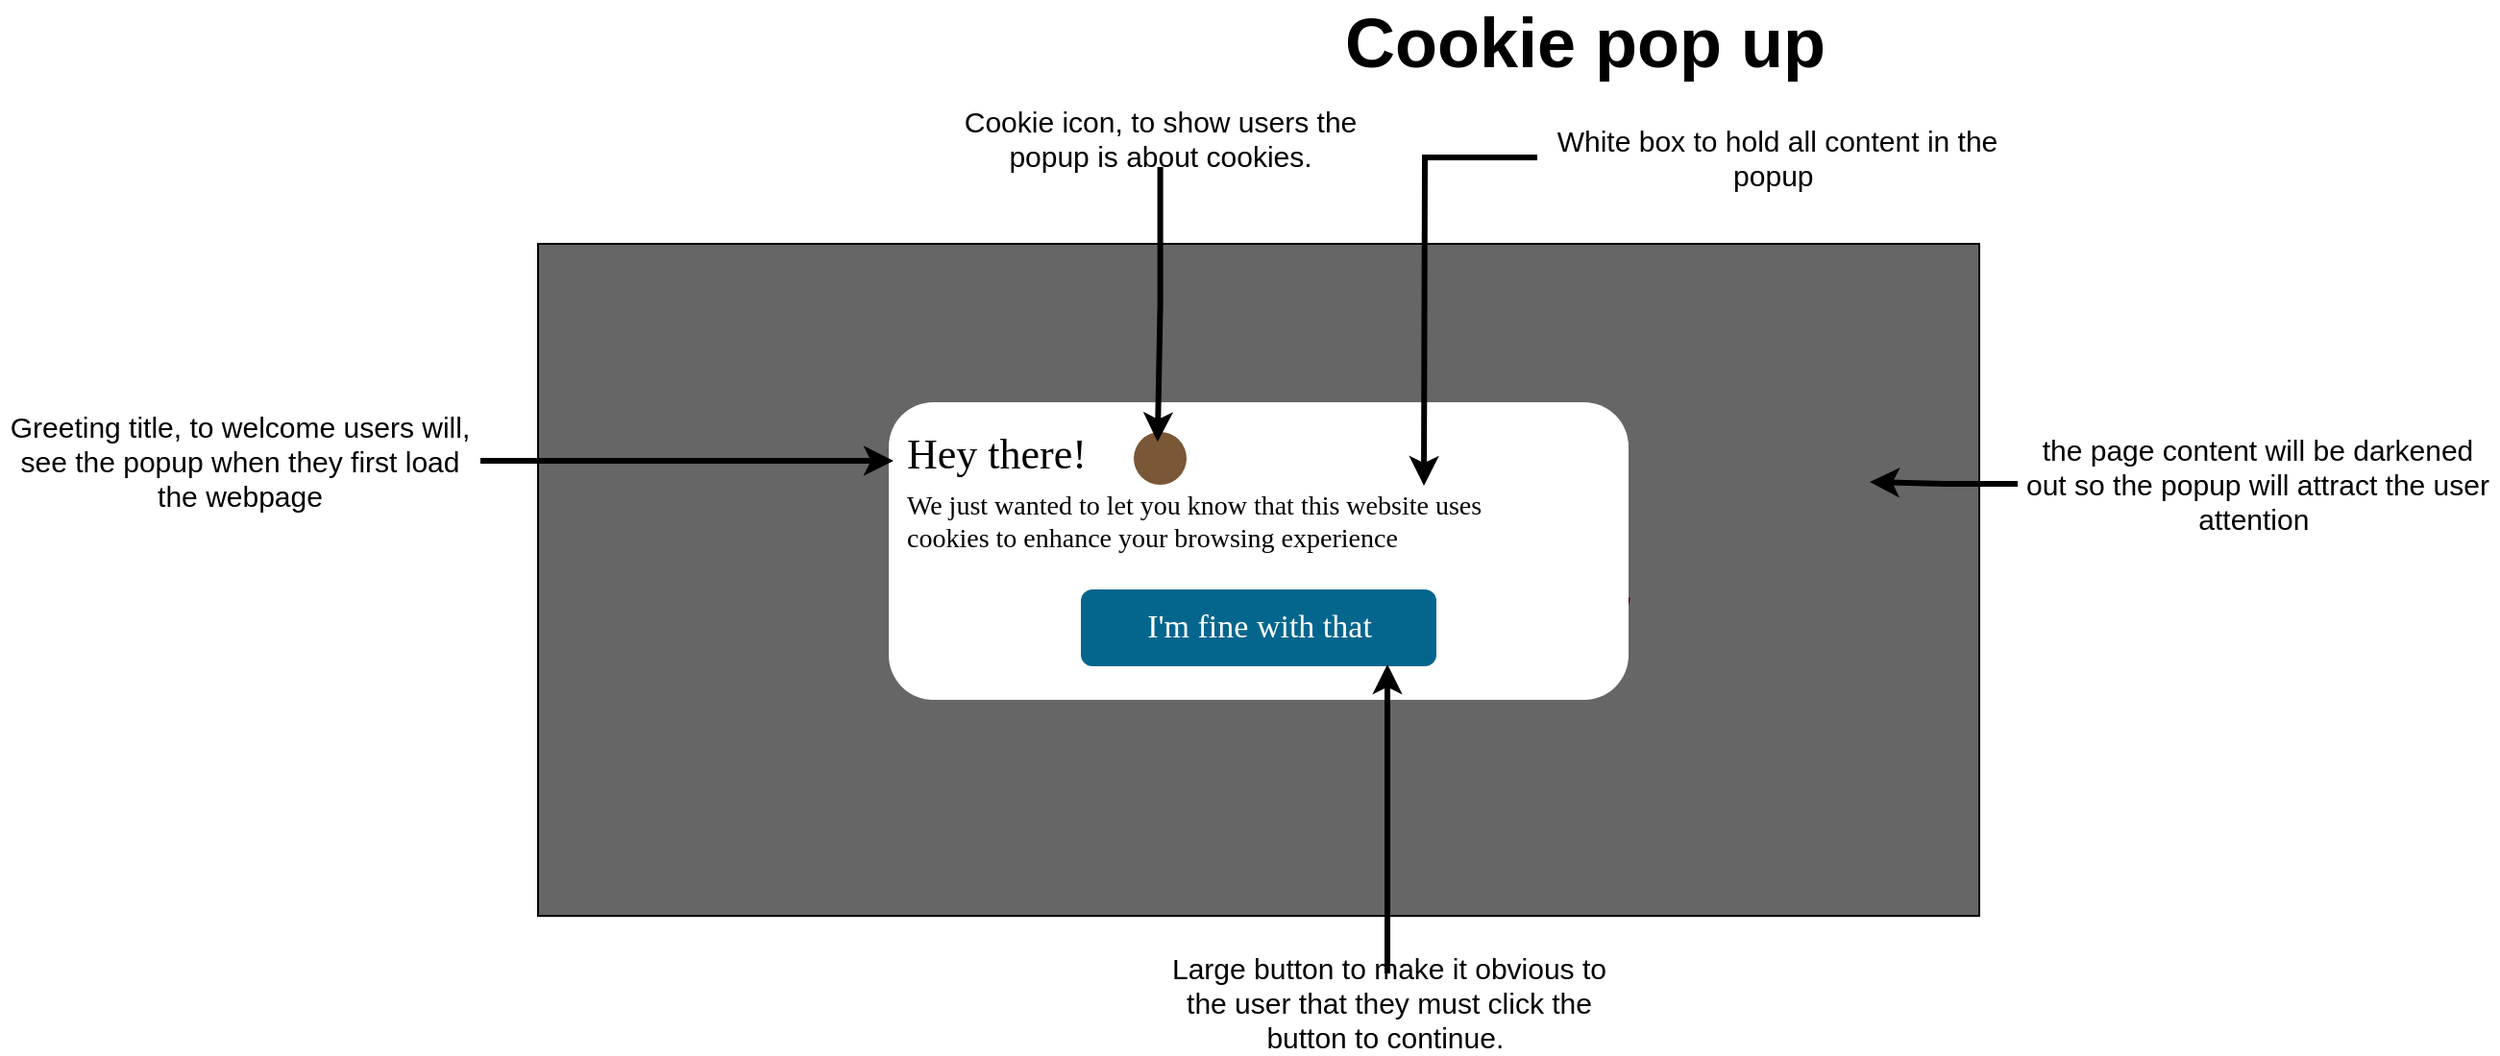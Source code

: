 <mxfile version="24.3.1" type="device">
  <diagram name="Page-1" id="eNU_1eGJNQEFH4e3_4bY">
    <mxGraphModel dx="2216" dy="703" grid="1" gridSize="10" guides="1" tooltips="1" connect="1" arrows="1" fold="1" page="1" pageScale="1" pageWidth="850" pageHeight="1100" math="0" shadow="0">
      <root>
        <mxCell id="0" />
        <mxCell id="1" parent="0" />
        <mxCell id="U_B2tpPy31zTX5jznJ0U-1" value="" style="rounded=0;whiteSpace=wrap;html=1;" vertex="1" parent="1">
          <mxGeometry x="120" y="150" width="750" height="350" as="geometry" />
        </mxCell>
        <mxCell id="U_B2tpPy31zTX5jznJ0U-2" value="&lt;font color=&quot;#cc0000&quot; style=&quot;font-size: 50px;&quot;&gt;PAGE CONTENT&lt;/font&gt;" style="text;html=1;align=center;verticalAlign=middle;whiteSpace=wrap;rounded=0;rotation=12;" vertex="1" parent="1">
          <mxGeometry x="215" y="240" width="560" height="140" as="geometry" />
        </mxCell>
        <mxCell id="U_B2tpPy31zTX5jznJ0U-3" value="" style="rounded=0;whiteSpace=wrap;html=1;fillColor=#000000;strokeColor=none;opacity=60;" vertex="1" parent="1">
          <mxGeometry x="120" y="150" width="750" height="350" as="geometry" />
        </mxCell>
        <mxCell id="U_B2tpPy31zTX5jznJ0U-4" value="" style="rounded=1;whiteSpace=wrap;html=1;strokeColor=none;" vertex="1" parent="1">
          <mxGeometry x="302.5" y="232.5" width="385" height="155" as="geometry" />
        </mxCell>
        <mxCell id="U_B2tpPy31zTX5jznJ0U-5" value="&lt;span style=&quot;color: rgb(0, 0, 0); font-size: 22px; font-style: normal; font-variant-ligatures: normal; font-variant-caps: normal; font-weight: 400; letter-spacing: normal; orphans: 2; text-align: left; text-indent: 0px; text-transform: none; widows: 2; word-spacing: 0px; -webkit-text-stroke-width: 0px; white-space: normal; background-color: rgb(255, 255, 255); text-decoration-thickness: initial; text-decoration-style: initial; text-decoration-color: initial; float: none; display: inline !important;&quot;&gt;&lt;font face=&quot;Comic Sans MS&quot;&gt;Hey there!&amp;nbsp;&lt;/font&gt;&lt;/span&gt;" style="text;whiteSpace=wrap;html=1;" vertex="1" parent="1">
          <mxGeometry x="310" y="240" width="180" height="60" as="geometry" />
        </mxCell>
        <mxCell id="U_B2tpPy31zTX5jznJ0U-7" value="&lt;span style=&quot;background-color: rgb(255, 255, 255);&quot;&gt;&lt;font face=&quot;Comic Sans MS&quot; style=&quot;font-size: 14px;&quot;&gt;We just wanted to let you know that this website uses&amp;nbsp;&lt;/font&gt;&lt;/span&gt;&lt;div style=&quot;text-wrap: nowrap;&quot;&gt;&lt;span style=&quot;text-wrap: wrap; background-color: rgb(255, 255, 255);&quot;&gt;&lt;font face=&quot;Comic Sans MS&quot; style=&quot;font-size: 14px;&quot;&gt;cookies to enhance your browsing experience&lt;/font&gt;&lt;/span&gt;&lt;/div&gt;" style="text;html=1;align=left;verticalAlign=middle;whiteSpace=wrap;rounded=0;" vertex="1" parent="1">
          <mxGeometry x="310" y="280" width="450" height="30" as="geometry" />
        </mxCell>
        <mxCell id="U_B2tpPy31zTX5jznJ0U-8" value="&lt;span style=&quot;color: rgb(255, 255, 255); background-color: rgb(5, 102, 141);&quot;&gt;&lt;font face=&quot;Comic Sans MS&quot; style=&quot;font-size: 17px;&quot;&gt;I&#39;m fine with that&lt;/font&gt;&lt;/span&gt;" style="rounded=1;whiteSpace=wrap;html=1;fillColor=#05668d;strokeColor=none;" vertex="1" parent="1">
          <mxGeometry x="402.5" y="330" width="185" height="40" as="geometry" />
        </mxCell>
        <mxCell id="U_B2tpPy31zTX5jznJ0U-9" value="" style="ellipse;whiteSpace=wrap;html=1;aspect=fixed;strokeColor=none;fillColor=#7A5736;" vertex="1" parent="1">
          <mxGeometry x="430" y="248" width="27.5" height="27.5" as="geometry" />
        </mxCell>
        <mxCell id="U_B2tpPy31zTX5jznJ0U-12" style="edgeStyle=orthogonalEdgeStyle;rounded=0;orthogonalLoop=1;jettySize=auto;html=1;strokeWidth=3;" edge="1" parent="1" source="U_B2tpPy31zTX5jznJ0U-11">
          <mxGeometry relative="1" as="geometry">
            <mxPoint x="442.412" y="253.176" as="targetPoint" />
          </mxGeometry>
        </mxCell>
        <mxCell id="U_B2tpPy31zTX5jznJ0U-11" value="&lt;font style=&quot;font-size: 15px;&quot;&gt;Cookie icon, to show users the popup is about cookies.&lt;/font&gt;" style="text;html=1;align=center;verticalAlign=middle;whiteSpace=wrap;rounded=0;" vertex="1" parent="1">
          <mxGeometry x="318.75" y="80" width="250" height="30" as="geometry" />
        </mxCell>
        <mxCell id="U_B2tpPy31zTX5jznJ0U-14" style="edgeStyle=orthogonalEdgeStyle;rounded=0;orthogonalLoop=1;jettySize=auto;html=1;strokeColor=default;strokeWidth=3;align=center;verticalAlign=middle;fontFamily=Helvetica;fontSize=11;fontColor=default;labelBackgroundColor=default;endArrow=classic;" edge="1" parent="1" source="U_B2tpPy31zTX5jznJ0U-13">
          <mxGeometry relative="1" as="geometry">
            <mxPoint x="305" y="263" as="targetPoint" />
          </mxGeometry>
        </mxCell>
        <mxCell id="U_B2tpPy31zTX5jznJ0U-13" value="&lt;font style=&quot;font-size: 15px;&quot;&gt;Greeting title, to welcome users will, see the popup when they first load the webpage&lt;/font&gt;" style="text;html=1;align=center;verticalAlign=middle;whiteSpace=wrap;rounded=0;" vertex="1" parent="1">
          <mxGeometry x="-160" y="248" width="250" height="30" as="geometry" />
        </mxCell>
        <mxCell id="U_B2tpPy31zTX5jznJ0U-16" style="edgeStyle=orthogonalEdgeStyle;rounded=0;orthogonalLoop=1;jettySize=auto;html=1;strokeColor=default;strokeWidth=3;align=center;verticalAlign=middle;fontFamily=Helvetica;fontSize=11;fontColor=default;labelBackgroundColor=default;endArrow=classic;" edge="1" parent="1" source="U_B2tpPy31zTX5jznJ0U-15">
          <mxGeometry relative="1" as="geometry">
            <mxPoint x="581" y="276" as="targetPoint" />
          </mxGeometry>
        </mxCell>
        <mxCell id="U_B2tpPy31zTX5jznJ0U-15" value="&lt;font style=&quot;font-size: 15px;&quot;&gt;White box to hold all content in the popup&amp;nbsp;&lt;/font&gt;" style="text;html=1;align=center;verticalAlign=middle;whiteSpace=wrap;rounded=0;" vertex="1" parent="1">
          <mxGeometry x="640" y="90" width="250" height="30" as="geometry" />
        </mxCell>
        <mxCell id="U_B2tpPy31zTX5jznJ0U-18" style="edgeStyle=orthogonalEdgeStyle;rounded=0;orthogonalLoop=1;jettySize=auto;html=1;strokeColor=default;strokeWidth=3;align=center;verticalAlign=middle;fontFamily=Helvetica;fontSize=11;fontColor=default;labelBackgroundColor=default;endArrow=classic;" edge="1" parent="1" source="U_B2tpPy31zTX5jznJ0U-17">
          <mxGeometry relative="1" as="geometry">
            <mxPoint x="813" y="274" as="targetPoint" />
          </mxGeometry>
        </mxCell>
        <mxCell id="U_B2tpPy31zTX5jznJ0U-17" value="&lt;font style=&quot;font-size: 15px;&quot;&gt;the page content will be darkened out so the popup will attract the user attention&amp;nbsp;&lt;/font&gt;" style="text;html=1;align=center;verticalAlign=middle;whiteSpace=wrap;rounded=0;" vertex="1" parent="1">
          <mxGeometry x="890" y="260" width="250" height="30" as="geometry" />
        </mxCell>
        <mxCell id="U_B2tpPy31zTX5jznJ0U-20" style="edgeStyle=orthogonalEdgeStyle;rounded=0;orthogonalLoop=1;jettySize=auto;html=1;strokeColor=default;strokeWidth=3;align=center;verticalAlign=middle;fontFamily=Helvetica;fontSize=11;fontColor=default;labelBackgroundColor=default;endArrow=classic;" edge="1" parent="1" source="U_B2tpPy31zTX5jznJ0U-19">
          <mxGeometry relative="1" as="geometry">
            <mxPoint x="562" y="369" as="targetPoint" />
          </mxGeometry>
        </mxCell>
        <mxCell id="U_B2tpPy31zTX5jznJ0U-19" value="&lt;font style=&quot;font-size: 15px;&quot;&gt;Large button to make it obvious to the user that they must click the button to continue.&amp;nbsp;&lt;/font&gt;" style="text;html=1;align=center;verticalAlign=middle;whiteSpace=wrap;rounded=0;" vertex="1" parent="1">
          <mxGeometry x="437.5" y="530" width="250" height="30" as="geometry" />
        </mxCell>
        <mxCell id="U_B2tpPy31zTX5jznJ0U-21" value="&lt;span style=&quot;font-size: 36px;&quot;&gt;&lt;b&gt;Cookie pop up&lt;/b&gt;&lt;/span&gt;" style="text;html=1;align=center;verticalAlign=middle;whiteSpace=wrap;rounded=0;fontFamily=Helvetica;fontSize=12;fontColor=default;" vertex="1" parent="1">
          <mxGeometry x="510" y="30" width="310" height="30" as="geometry" />
        </mxCell>
      </root>
    </mxGraphModel>
  </diagram>
</mxfile>
